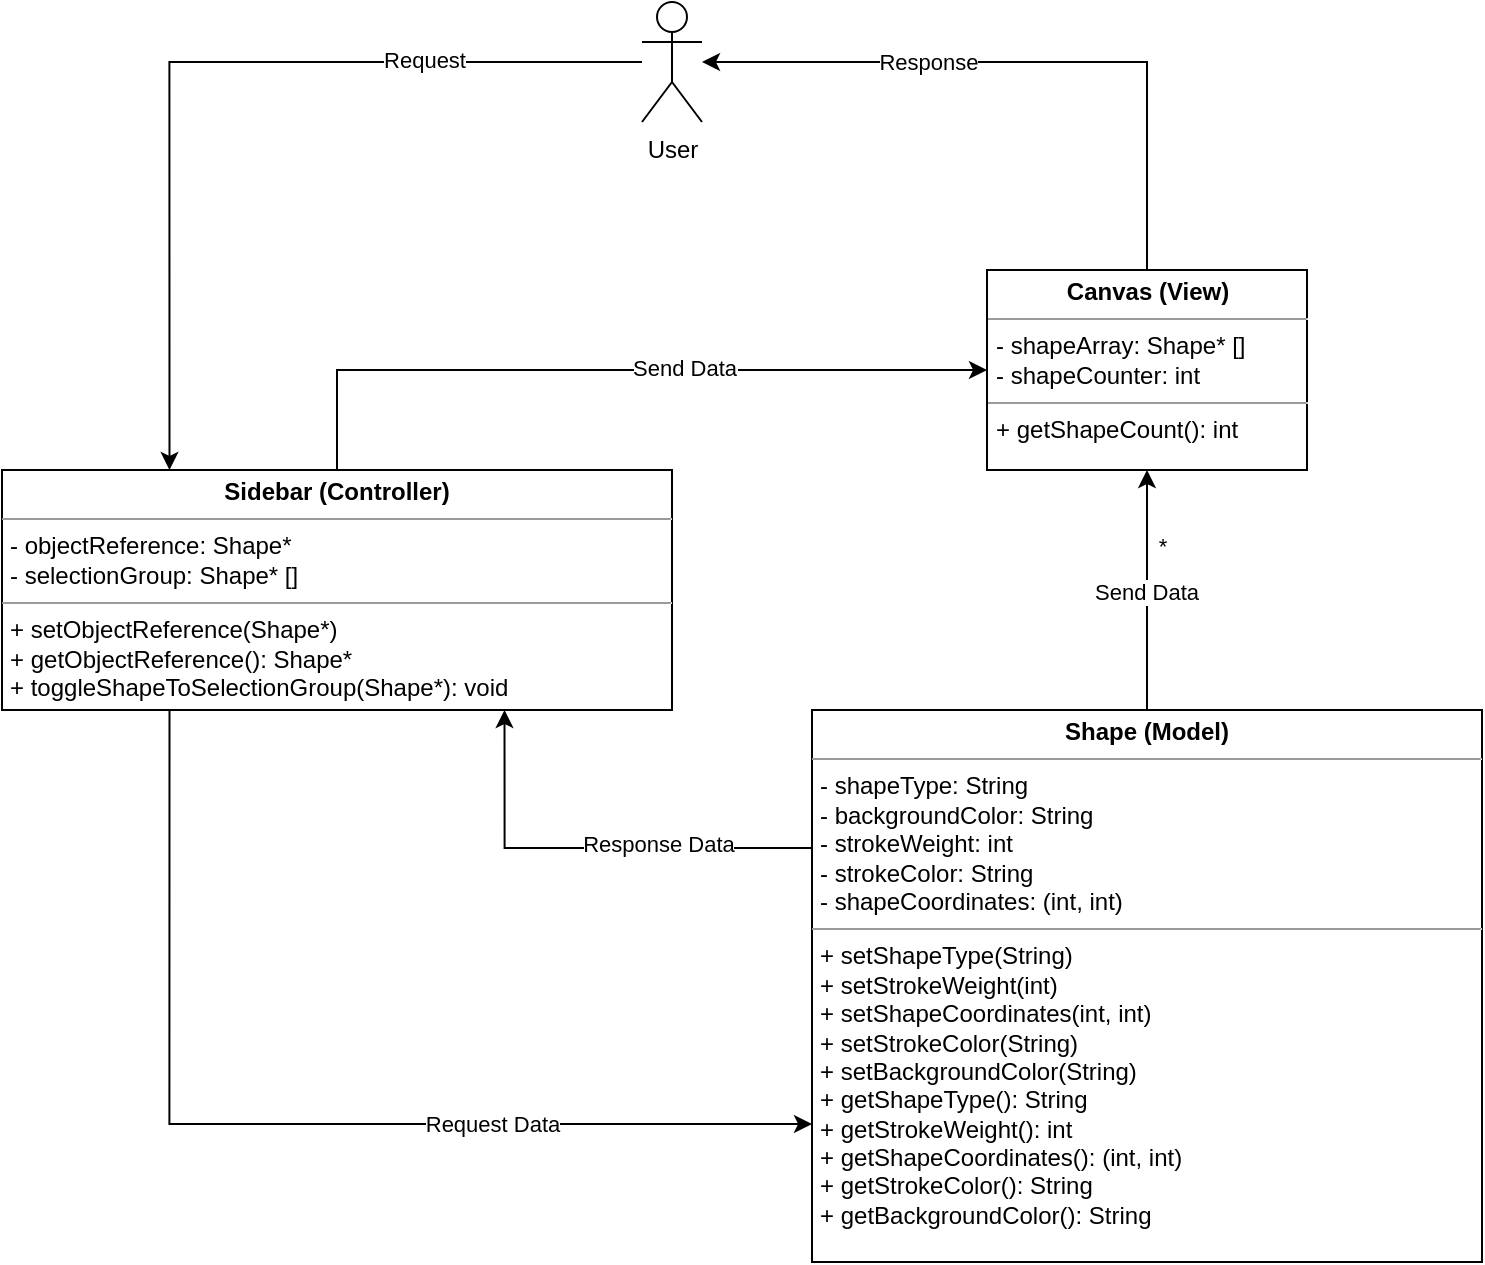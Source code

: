 <mxfile version="22.0.8" type="device" pages="2">
  <diagram id="C5RBs43oDa-KdzZeNtuy" name="Page-1">
    <mxGraphModel dx="2259" dy="522" grid="1" gridSize="10" guides="1" tooltips="1" connect="1" arrows="1" fold="1" page="1" pageScale="1" pageWidth="827" pageHeight="1169" math="0" shadow="0">
      <root>
        <mxCell id="WIyWlLk6GJQsqaUBKTNV-0" />
        <mxCell id="WIyWlLk6GJQsqaUBKTNV-1" parent="WIyWlLk6GJQsqaUBKTNV-0" />
        <mxCell id="G1cYU_ZG29ZDEH0JM6YX-7" style="edgeStyle=orthogonalEdgeStyle;rounded=0;orthogonalLoop=1;jettySize=auto;html=1;exitX=0.5;exitY=0;exitDx=0;exitDy=0;" parent="WIyWlLk6GJQsqaUBKTNV-1" source="G1cYU_ZG29ZDEH0JM6YX-5" target="G1cYU_ZG29ZDEH0JM6YX-4" edge="1">
          <mxGeometry relative="1" as="geometry" />
        </mxCell>
        <mxCell id="G1cYU_ZG29ZDEH0JM6YX-8" value="*" style="edgeLabel;html=1;align=center;verticalAlign=middle;resizable=0;points=[];" parent="G1cYU_ZG29ZDEH0JM6YX-7" vertex="1" connectable="0">
          <mxGeometry x="0.514" y="-2" relative="1" as="geometry">
            <mxPoint x="5" y="9" as="offset" />
          </mxGeometry>
        </mxCell>
        <mxCell id="G1cYU_ZG29ZDEH0JM6YX-27" value="Send Data" style="edgeLabel;html=1;align=center;verticalAlign=middle;resizable=0;points=[];" parent="G1cYU_ZG29ZDEH0JM6YX-7" vertex="1" connectable="0">
          <mxGeometry x="-0.005" y="1" relative="1" as="geometry">
            <mxPoint as="offset" />
          </mxGeometry>
        </mxCell>
        <mxCell id="G1cYU_ZG29ZDEH0JM6YX-4" value="&lt;p style=&quot;margin:0px;margin-top:4px;text-align:center;&quot;&gt;&lt;b&gt;Canvas (View)&lt;/b&gt;&lt;/p&gt;&lt;hr size=&quot;1&quot;&gt;&lt;p style=&quot;margin:0px;margin-left:4px;&quot;&gt;- shapeArray: Shape* []&lt;/p&gt;&lt;p style=&quot;margin:0px;margin-left:4px;&quot;&gt;- shapeCounter: int&lt;/p&gt;&lt;hr size=&quot;1&quot;&gt;&lt;p style=&quot;margin:0px;margin-left:4px;&quot;&gt;+ getShapeCount(): int&lt;/p&gt;" style="verticalAlign=top;align=left;overflow=fill;fontSize=12;fontFamily=Helvetica;html=1;whiteSpace=wrap;" parent="WIyWlLk6GJQsqaUBKTNV-1" vertex="1">
          <mxGeometry x="472.5" y="184" width="160" height="100" as="geometry" />
        </mxCell>
        <mxCell id="G1cYU_ZG29ZDEH0JM6YX-22" style="edgeStyle=orthogonalEdgeStyle;rounded=0;orthogonalLoop=1;jettySize=auto;html=1;exitX=0;exitY=0.25;exitDx=0;exitDy=0;entryX=0.75;entryY=1;entryDx=0;entryDy=0;" parent="WIyWlLk6GJQsqaUBKTNV-1" source="G1cYU_ZG29ZDEH0JM6YX-5" target="G1cYU_ZG29ZDEH0JM6YX-6" edge="1">
          <mxGeometry relative="1" as="geometry" />
        </mxCell>
        <mxCell id="G1cYU_ZG29ZDEH0JM6YX-25" value="Response Data" style="edgeLabel;html=1;align=center;verticalAlign=middle;resizable=0;points=[];" parent="G1cYU_ZG29ZDEH0JM6YX-22" vertex="1" connectable="0">
          <mxGeometry x="-0.303" y="-2" relative="1" as="geometry">
            <mxPoint as="offset" />
          </mxGeometry>
        </mxCell>
        <mxCell id="G1cYU_ZG29ZDEH0JM6YX-5" value="&lt;p style=&quot;margin:0px;margin-top:4px;text-align:center;&quot;&gt;&lt;b&gt;Shape (Model)&lt;/b&gt;&lt;/p&gt;&lt;hr size=&quot;1&quot;&gt;&lt;p style=&quot;margin:0px;margin-left:4px;&quot;&gt;- shapeType: String&lt;/p&gt;&lt;p style=&quot;margin:0px;margin-left:4px;&quot;&gt;- backgroundColor: String&lt;/p&gt;&lt;p style=&quot;margin:0px;margin-left:4px;&quot;&gt;- strokeWeight: int&lt;/p&gt;&lt;p style=&quot;margin:0px;margin-left:4px;&quot;&gt;- strokeColor: String&lt;/p&gt;&lt;p style=&quot;margin:0px;margin-left:4px;&quot;&gt;- shapeCoordinates: (int, int)&lt;/p&gt;&lt;hr size=&quot;1&quot;&gt;&lt;p style=&quot;margin:0px;margin-left:4px;&quot;&gt;+ setShapeType(String)&lt;/p&gt;&lt;p style=&quot;margin:0px;margin-left:4px;&quot;&gt;+ setStrokeWeight(int)&lt;/p&gt;&lt;p style=&quot;margin:0px;margin-left:4px;&quot;&gt;+ setShapeCoordinates(int, int)&lt;/p&gt;&lt;p style=&quot;margin:0px;margin-left:4px;&quot;&gt;+ setStrokeColor(String)&lt;/p&gt;&lt;p style=&quot;margin:0px;margin-left:4px;&quot;&gt;+ setBackgroundColor(String)&lt;/p&gt;&lt;p style=&quot;border-color: var(--border-color); margin: 0px 0px 0px 4px;&quot;&gt;+ getShapeType(): String&lt;/p&gt;&lt;p style=&quot;border-color: var(--border-color); margin: 0px 0px 0px 4px;&quot;&gt;+ getStrokeWeight(): int&lt;/p&gt;&lt;p style=&quot;border-color: var(--border-color); margin: 0px 0px 0px 4px;&quot;&gt;+ getShapeCoordinates(): (int, int)&lt;/p&gt;&lt;p style=&quot;border-color: var(--border-color); margin: 0px 0px 0px 4px;&quot;&gt;+ getStrokeColor(): String&lt;/p&gt;&lt;p style=&quot;border-color: var(--border-color); margin: 0px 0px 0px 4px;&quot;&gt;+ getBackgroundColor(): String&lt;/p&gt;" style="verticalAlign=top;align=left;overflow=fill;fontSize=12;fontFamily=Helvetica;html=1;whiteSpace=wrap;" parent="WIyWlLk6GJQsqaUBKTNV-1" vertex="1">
          <mxGeometry x="385" y="404" width="335" height="276" as="geometry" />
        </mxCell>
        <mxCell id="G1cYU_ZG29ZDEH0JM6YX-10" style="edgeStyle=orthogonalEdgeStyle;rounded=0;orthogonalLoop=1;jettySize=auto;html=1;entryX=0;entryY=0.5;entryDx=0;entryDy=0;exitX=0.5;exitY=0;exitDx=0;exitDy=0;" parent="WIyWlLk6GJQsqaUBKTNV-1" source="G1cYU_ZG29ZDEH0JM6YX-6" target="G1cYU_ZG29ZDEH0JM6YX-4" edge="1">
          <mxGeometry relative="1" as="geometry" />
        </mxCell>
        <mxCell id="G1cYU_ZG29ZDEH0JM6YX-20" value="Send Data" style="edgeLabel;html=1;align=center;verticalAlign=middle;resizable=0;points=[];" parent="G1cYU_ZG29ZDEH0JM6YX-10" vertex="1" connectable="0">
          <mxGeometry x="0.066" y="1" relative="1" as="geometry">
            <mxPoint x="23" as="offset" />
          </mxGeometry>
        </mxCell>
        <mxCell id="G1cYU_ZG29ZDEH0JM6YX-21" style="edgeStyle=orthogonalEdgeStyle;rounded=0;orthogonalLoop=1;jettySize=auto;html=1;exitX=0.25;exitY=1;exitDx=0;exitDy=0;entryX=0;entryY=0.75;entryDx=0;entryDy=0;" parent="WIyWlLk6GJQsqaUBKTNV-1" source="G1cYU_ZG29ZDEH0JM6YX-6" target="G1cYU_ZG29ZDEH0JM6YX-5" edge="1">
          <mxGeometry relative="1" as="geometry" />
        </mxCell>
        <mxCell id="G1cYU_ZG29ZDEH0JM6YX-24" value="Request Data" style="edgeLabel;html=1;align=center;verticalAlign=middle;resizable=0;points=[];" parent="G1cYU_ZG29ZDEH0JM6YX-21" vertex="1" connectable="0">
          <mxGeometry x="0.394" relative="1" as="geometry">
            <mxPoint as="offset" />
          </mxGeometry>
        </mxCell>
        <mxCell id="G1cYU_ZG29ZDEH0JM6YX-6" value="&lt;p style=&quot;margin:0px;margin-top:4px;text-align:center;&quot;&gt;&lt;b&gt;Sidebar (Controller)&lt;/b&gt;&lt;/p&gt;&lt;hr size=&quot;1&quot;&gt;&lt;p style=&quot;margin:0px;margin-left:4px;&quot;&gt;- objectReference: Shape*&lt;/p&gt;&lt;p style=&quot;margin:0px;margin-left:4px;&quot;&gt;- selectionGroup: Shape* []&lt;/p&gt;&lt;hr size=&quot;1&quot;&gt;&lt;p style=&quot;margin:0px;margin-left:4px;&quot;&gt;+ setObjectReference(Shape*)&lt;/p&gt;&lt;p style=&quot;margin:0px;margin-left:4px;&quot;&gt;+ getObjectReference(): Shape*&lt;/p&gt;&lt;p style=&quot;margin:0px;margin-left:4px;&quot;&gt;+ toggleShapeToSelectionGroup(Shape*): void&lt;/p&gt;" style="verticalAlign=top;align=left;overflow=fill;fontSize=12;fontFamily=Helvetica;html=1;whiteSpace=wrap;" parent="WIyWlLk6GJQsqaUBKTNV-1" vertex="1">
          <mxGeometry x="-20" y="284" width="335" height="120" as="geometry" />
        </mxCell>
        <mxCell id="G1cYU_ZG29ZDEH0JM6YX-16" style="edgeStyle=orthogonalEdgeStyle;rounded=0;orthogonalLoop=1;jettySize=auto;html=1;entryX=0.25;entryY=0;entryDx=0;entryDy=0;" parent="WIyWlLk6GJQsqaUBKTNV-1" source="G1cYU_ZG29ZDEH0JM6YX-15" target="G1cYU_ZG29ZDEH0JM6YX-6" edge="1">
          <mxGeometry relative="1" as="geometry">
            <Array as="points">
              <mxPoint x="64" y="80" />
            </Array>
          </mxGeometry>
        </mxCell>
        <mxCell id="G1cYU_ZG29ZDEH0JM6YX-18" value="Request" style="edgeLabel;html=1;align=center;verticalAlign=middle;resizable=0;points=[];" parent="G1cYU_ZG29ZDEH0JM6YX-16" vertex="1" connectable="0">
          <mxGeometry x="-0.211" y="-1" relative="1" as="geometry">
            <mxPoint x="64" as="offset" />
          </mxGeometry>
        </mxCell>
        <mxCell id="G1cYU_ZG29ZDEH0JM6YX-17" style="edgeStyle=orthogonalEdgeStyle;rounded=0;orthogonalLoop=1;jettySize=auto;html=1;exitX=0.5;exitY=0;exitDx=0;exitDy=0;" parent="WIyWlLk6GJQsqaUBKTNV-1" source="G1cYU_ZG29ZDEH0JM6YX-4" target="G1cYU_ZG29ZDEH0JM6YX-15" edge="1">
          <mxGeometry relative="1" as="geometry">
            <Array as="points">
              <mxPoint x="552" y="80" />
            </Array>
          </mxGeometry>
        </mxCell>
        <mxCell id="G1cYU_ZG29ZDEH0JM6YX-19" value="Response" style="edgeLabel;html=1;align=center;verticalAlign=middle;resizable=0;points=[];" parent="G1cYU_ZG29ZDEH0JM6YX-17" vertex="1" connectable="0">
          <mxGeometry x="0.312" y="1" relative="1" as="geometry">
            <mxPoint y="-1" as="offset" />
          </mxGeometry>
        </mxCell>
        <mxCell id="G1cYU_ZG29ZDEH0JM6YX-15" value="User" style="shape=umlActor;verticalLabelPosition=bottom;verticalAlign=top;html=1;" parent="WIyWlLk6GJQsqaUBKTNV-1" vertex="1">
          <mxGeometry x="300" y="50" width="30" height="60" as="geometry" />
        </mxCell>
      </root>
    </mxGraphModel>
  </diagram>
  <diagram id="xTx6uNjelVKEawbtNtX1" name="Page-2">
    <mxGraphModel dx="2085" dy="1414" grid="1" gridSize="10" guides="1" tooltips="1" connect="1" arrows="1" fold="1" page="0" pageScale="1" pageWidth="827" pageHeight="1169" math="0" shadow="0">
      <root>
        <mxCell id="0" />
        <mxCell id="1" parent="0" />
        <mxCell id="EmIPCJ1W1MTTn_AI8kIX-2" style="edgeStyle=orthogonalEdgeStyle;rounded=0;orthogonalLoop=1;jettySize=auto;html=1;entryX=0.5;entryY=0;entryDx=0;entryDy=0;exitX=0;exitY=0.5;exitDx=0;exitDy=0;" edge="1" parent="1" source="qMDkQ5KmVr6-w5JFkjd5-4" target="qMDkQ5KmVr6-w5JFkjd5-24">
          <mxGeometry relative="1" as="geometry">
            <mxPoint x="840" y="-164.0" as="sourcePoint" />
          </mxGeometry>
        </mxCell>
        <mxCell id="EmIPCJ1W1MTTn_AI8kIX-4" value="&lt;font style=&quot;font-size: 15px;&quot;&gt;0...&lt;/font&gt;" style="edgeLabel;html=1;align=center;verticalAlign=middle;resizable=0;points=[];" vertex="1" connectable="0" parent="EmIPCJ1W1MTTn_AI8kIX-2">
          <mxGeometry x="-0.817" y="-1" relative="1" as="geometry">
            <mxPoint x="-340" y="44" as="offset" />
          </mxGeometry>
        </mxCell>
        <mxCell id="qMDkQ5KmVr6-w5JFkjd5-4" value="&lt;p style=&quot;margin: 4px 0px 0px; text-align: center; font-size: 15px;&quot;&gt;&lt;b style=&quot;&quot;&gt;&lt;font style=&quot;font-size: 15px;&quot;&gt;Canvas (View)&lt;/font&gt;&lt;/b&gt;&lt;/p&gt;&lt;hr style=&quot;font-size: 15px;&quot; size=&quot;1&quot;&gt;&lt;p style=&quot;margin: 0px 0px 0px 4px; font-size: 15px;&quot;&gt;&lt;font style=&quot;font-size: 15px;&quot;&gt;- nodes:&amp;nbsp;{ [key: number]: Node }&lt;br&gt;&lt;/font&gt;&lt;/p&gt;&lt;p style=&quot;margin: 0px 0px 0px 4px; font-size: 15px;&quot;&gt;&lt;font style=&quot;font-size: 15px;&quot;&gt;-&amp;nbsp;name: string&amp;nbsp; &amp;nbsp;&amp;nbsp;&lt;/font&gt;&lt;/p&gt;&lt;hr style=&quot;font-size: 15px;&quot; size=&quot;1&quot;&gt;&lt;p style=&quot;margin: 0px 0px 0px 4px; font-size: 15px;&quot;&gt;&lt;font style=&quot;font-size: 15px;&quot;&gt;+ name: string&lt;/font&gt;&lt;/p&gt;&lt;p style=&quot;margin: 0px 0px 0px 4px; font-size: 15px;&quot;&gt;&lt;font style=&quot;font-size: 15px;&quot;&gt;+ getNode(id: number): Node&lt;/font&gt;&lt;/p&gt;&lt;p style=&quot;margin: 0px 0px 0px 4px; font-size: 15px;&quot;&gt;&lt;font style=&quot;font-size: 15px;&quot;&gt;+ getNodes(): {[key: number]: Node}&lt;/font&gt;&lt;/p&gt;&lt;p style=&quot;margin: 0px 0px 0px 4px; font-size: 15px;&quot;&gt;&lt;font style=&quot;font-size: 15px;&quot;&gt;+ getName(): string&lt;/font&gt;&lt;/p&gt;&lt;p style=&quot;margin: 0px 0px 0px 4px; font-size: 15px;&quot;&gt;&lt;font style=&quot;font-size: 15px;&quot;&gt;+ setName(name: string): void&lt;/font&gt;&lt;/p&gt;&lt;p style=&quot;margin: 0px 0px 0px 4px; font-size: 15px;&quot;&gt;&lt;font style=&quot;font-size: 15px;&quot;&gt;+ addNode(node: Node): number&lt;/font&gt;&lt;/p&gt;&lt;p style=&quot;margin: 0px 0px 0px 4px; font-size: 15px;&quot;&gt;&lt;font style=&quot;font-size: 15px;&quot;&gt;+ removeNode(node: Node): void&lt;/font&gt;&lt;/p&gt;&lt;p style=&quot;margin: 0px 0px 0px 4px; font-size: 15px;&quot;&gt;&lt;font style=&quot;font-size: 15px;&quot;&gt;+ removeNodeById(id: number): void&lt;/font&gt;&lt;/p&gt;&lt;p style=&quot;margin: 0px 0px 0px 4px; font-size: 15px;&quot;&gt;&lt;font style=&quot;font-size: 15px;&quot;&gt;- generateId(): number&lt;/font&gt;&lt;/p&gt;" style="verticalAlign=top;align=left;overflow=fill;fontSize=12;fontFamily=Helvetica;html=1;whiteSpace=wrap;" parent="1" vertex="1">
          <mxGeometry x="880" y="-370" width="260" height="258" as="geometry" />
        </mxCell>
        <mxCell id="qMDkQ5KmVr6-w5JFkjd5-33" style="edgeStyle=orthogonalEdgeStyle;rounded=0;orthogonalLoop=1;jettySize=auto;html=1;" parent="1" source="qMDkQ5KmVr6-w5JFkjd5-24" target="qMDkQ5KmVr6-w5JFkjd5-28" edge="1">
          <mxGeometry relative="1" as="geometry">
            <Array as="points">
              <mxPoint x="90" y="-15" />
            </Array>
          </mxGeometry>
        </mxCell>
        <mxCell id="qMDkQ5KmVr6-w5JFkjd5-74" value="&lt;font style=&quot;font-size: 15px;&quot;&gt;1&lt;/font&gt;" style="edgeLabel;html=1;align=center;verticalAlign=middle;resizable=0;points=[];" parent="qMDkQ5KmVr6-w5JFkjd5-33" vertex="1" connectable="0">
          <mxGeometry x="0.789" y="2" relative="1" as="geometry">
            <mxPoint x="-2" y="9" as="offset" />
          </mxGeometry>
        </mxCell>
        <mxCell id="qMDkQ5KmVr6-w5JFkjd5-24" value="&lt;font style=&quot;font-size: 15px;&quot;&gt;Node&lt;/font&gt;" style="swimlane;fontStyle=3;align=center;verticalAlign=top;childLayout=stackLayout;horizontal=1;startSize=26;horizontalStack=0;resizeParent=1;resizeParentMax=0;resizeLast=0;collapsible=1;marginBottom=0;whiteSpace=wrap;html=1;" parent="1" vertex="1">
          <mxGeometry x="330" y="-170" width="340" height="330" as="geometry" />
        </mxCell>
        <mxCell id="qMDkQ5KmVr6-w5JFkjd5-25" value="&lt;p style=&quot;margin: 0px 0px 0px 4px; font-size: 15px;&quot;&gt;&lt;font style=&quot;font-size: 15px;&quot;&gt;&lt;span style=&quot;background-color: initial;&quot;&gt;- backgroundColor: string&lt;/span&gt;&lt;br&gt;&lt;/font&gt;&lt;/p&gt;&lt;p style=&quot;margin: 0px 0px 0px 4px; font-size: 15px;&quot;&gt;&lt;font style=&quot;font-size: 15px;&quot;&gt;- strokeWeight: number&lt;/font&gt;&lt;/p&gt;&lt;p style=&quot;margin: 0px 0px 0px 4px; font-size: 15px;&quot;&gt;&lt;font style=&quot;font-size: 15px;&quot;&gt;- strokeColor: String&lt;/font&gt;&lt;/p&gt;&lt;p style=&quot;margin: 0px 0px 0px 4px; font-size: 15px;&quot;&gt;&lt;font style=&quot;font-size: 15px;&quot;&gt;- coordinates: 2D&lt;/font&gt;&lt;/p&gt;" style="text;strokeColor=none;fillColor=none;align=left;verticalAlign=top;spacingLeft=4;spacingRight=4;overflow=hidden;rotatable=0;points=[[0,0.5],[1,0.5]];portConstraint=eastwest;whiteSpace=wrap;html=1;" parent="qMDkQ5KmVr6-w5JFkjd5-24" vertex="1">
          <mxGeometry y="26" width="340" height="84" as="geometry" />
        </mxCell>
        <mxCell id="qMDkQ5KmVr6-w5JFkjd5-26" value="" style="line;strokeWidth=1;fillColor=none;align=left;verticalAlign=middle;spacingTop=-1;spacingLeft=3;spacingRight=3;rotatable=0;labelPosition=right;points=[];portConstraint=eastwest;strokeColor=inherit;" parent="qMDkQ5KmVr6-w5JFkjd5-24" vertex="1">
          <mxGeometry y="110" width="340" height="8" as="geometry" />
        </mxCell>
        <mxCell id="qMDkQ5KmVr6-w5JFkjd5-27" value="&lt;font style=&quot;font-size: 15px;&quot;&gt;+ Node(backgroundColor: string, strokeWeight: number, strokeColor: string, x: number, y: number)&lt;br&gt;+ getCoordinates(): 2D&lt;br&gt;&lt;span style=&quot;background-color: initial;&quot;&gt;+ setShapeType(String)&lt;br&gt;&lt;/span&gt;&lt;span style=&quot;background-color: initial;&quot;&gt;+ setStrokeWeight(int)&lt;br&gt;&lt;/span&gt;&lt;span style=&quot;background-color: initial;&quot;&gt;+ setShapeCoordinates(int, int)&lt;br&gt;&lt;/span&gt;&lt;span style=&quot;background-color: initial;&quot;&gt;+ setStrokeColor(String)&lt;br&gt;&lt;/span&gt;&lt;span style=&quot;background-color: initial;&quot;&gt;+ setBackgroundColor(String)&lt;br&gt;&lt;/span&gt;&lt;span style=&quot;background-color: initial;&quot;&gt;+ getStrokeWeight(): int&lt;br&gt;&lt;/span&gt;&lt;span style=&quot;background-color: initial;&quot;&gt;+ getCoordinates(): (int, int)&lt;br&gt;&lt;/span&gt;&lt;span style=&quot;background-color: initial;&quot;&gt;+ getColor(): String&lt;br&gt;&lt;/span&gt;&lt;span style=&quot;background-color: initial;&quot;&gt;+ getBackgroundColor(): String&lt;/span&gt;&lt;/font&gt;&lt;span style=&quot;background-color: initial;&quot;&gt;&lt;br&gt;&lt;/span&gt;" style="text;strokeColor=none;fillColor=none;align=left;verticalAlign=top;spacingLeft=4;spacingRight=4;overflow=hidden;rotatable=0;points=[[0,0.5],[1,0.5]];portConstraint=eastwest;whiteSpace=wrap;html=1;" parent="qMDkQ5KmVr6-w5JFkjd5-24" vertex="1">
          <mxGeometry y="118" width="340" height="182" as="geometry" />
        </mxCell>
        <mxCell id="qMDkQ5KmVr6-w5JFkjd5-40" value="&lt;font style=&quot;font-size: 15px;&quot;&gt;+ getType(): String&lt;/font&gt;" style="text;strokeColor=none;fillColor=none;align=left;verticalAlign=top;spacingLeft=4;spacingRight=4;overflow=hidden;rotatable=0;points=[[0,0.5],[1,0.5]];portConstraint=eastwest;whiteSpace=wrap;html=1;fontStyle=2" parent="qMDkQ5KmVr6-w5JFkjd5-24" vertex="1">
          <mxGeometry y="300" width="340" height="30" as="geometry" />
        </mxCell>
        <mxCell id="qMDkQ5KmVr6-w5JFkjd5-28" value="&lt;font style=&quot;font-size: 15px;&quot;&gt;2D&lt;/font&gt;" style="swimlane;fontStyle=3;align=center;verticalAlign=top;childLayout=stackLayout;horizontal=1;startSize=26;horizontalStack=0;resizeParent=1;resizeParentMax=0;resizeLast=0;collapsible=1;marginBottom=0;whiteSpace=wrap;html=1;" parent="1" vertex="1">
          <mxGeometry x="-10" y="20" width="200" height="160" as="geometry" />
        </mxCell>
        <mxCell id="qMDkQ5KmVr6-w5JFkjd5-29" value="&lt;font style=&quot;font-size: 15px;&quot;&gt;- x: number&lt;br&gt;- y: number&lt;/font&gt;" style="text;strokeColor=none;fillColor=none;align=left;verticalAlign=top;spacingLeft=4;spacingRight=4;overflow=hidden;rotatable=0;points=[[0,0.5],[1,0.5]];portConstraint=eastwest;whiteSpace=wrap;html=1;" parent="qMDkQ5KmVr6-w5JFkjd5-28" vertex="1">
          <mxGeometry y="26" width="200" height="44" as="geometry" />
        </mxCell>
        <mxCell id="qMDkQ5KmVr6-w5JFkjd5-30" value="" style="line;strokeWidth=1;fillColor=none;align=left;verticalAlign=middle;spacingTop=-1;spacingLeft=3;spacingRight=3;rotatable=0;labelPosition=right;points=[];portConstraint=eastwest;strokeColor=inherit;" parent="qMDkQ5KmVr6-w5JFkjd5-28" vertex="1">
          <mxGeometry y="70" width="200" height="8" as="geometry" />
        </mxCell>
        <mxCell id="qMDkQ5KmVr6-w5JFkjd5-31" value="&lt;font style=&quot;font-size: 15px;&quot;&gt;+ getX(): number&lt;br&gt;+ getY(): number&lt;br&gt;+ setX(x: number): void&lt;br&gt;+ setY(y: number): void&lt;/font&gt;" style="text;strokeColor=none;fillColor=none;align=left;verticalAlign=top;spacingLeft=4;spacingRight=4;overflow=hidden;rotatable=0;points=[[0,0.5],[1,0.5]];portConstraint=eastwest;whiteSpace=wrap;html=1;" parent="qMDkQ5KmVr6-w5JFkjd5-28" vertex="1">
          <mxGeometry y="78" width="200" height="82" as="geometry" />
        </mxCell>
        <mxCell id="qMDkQ5KmVr6-w5JFkjd5-63" style="edgeStyle=orthogonalEdgeStyle;rounded=0;orthogonalLoop=1;jettySize=auto;html=1;" parent="1" source="qMDkQ5KmVr6-w5JFkjd5-34" target="qMDkQ5KmVr6-w5JFkjd5-55" edge="1">
          <mxGeometry relative="1" as="geometry" />
        </mxCell>
        <mxCell id="qMDkQ5KmVr6-w5JFkjd5-65" style="edgeStyle=orthogonalEdgeStyle;rounded=0;orthogonalLoop=1;jettySize=auto;html=1;dashed=1;endArrow=block;endFill=1;" parent="1" source="qMDkQ5KmVr6-w5JFkjd5-34" target="qMDkQ5KmVr6-w5JFkjd5-24" edge="1">
          <mxGeometry relative="1" as="geometry">
            <Array as="points">
              <mxPoint x="300" y="185" />
              <mxPoint x="360" y="185" />
            </Array>
          </mxGeometry>
        </mxCell>
        <mxCell id="qMDkQ5KmVr6-w5JFkjd5-71" style="edgeStyle=orthogonalEdgeStyle;rounded=0;orthogonalLoop=1;jettySize=auto;html=1;" parent="1" source="qMDkQ5KmVr6-w5JFkjd5-34" target="qMDkQ5KmVr6-w5JFkjd5-43" edge="1">
          <mxGeometry relative="1" as="geometry">
            <Array as="points">
              <mxPoint x="560" y="290" />
            </Array>
          </mxGeometry>
        </mxCell>
        <mxCell id="qMDkQ5KmVr6-w5JFkjd5-73" value="&lt;font style=&quot;font-size: 15px;&quot;&gt;1&lt;/font&gt;" style="edgeLabel;html=1;align=center;verticalAlign=middle;resizable=0;points=[];" parent="qMDkQ5KmVr6-w5JFkjd5-71" vertex="1" connectable="0">
          <mxGeometry x="0.676" y="-1" relative="1" as="geometry">
            <mxPoint as="offset" />
          </mxGeometry>
        </mxCell>
        <mxCell id="qMDkQ5KmVr6-w5JFkjd5-34" value="&lt;font style=&quot;font-size: 15px;&quot;&gt;Shape&lt;/font&gt;" style="swimlane;fontStyle=1;align=center;verticalAlign=top;childLayout=stackLayout;horizontal=1;startSize=26;horizontalStack=0;resizeParent=1;resizeParentMax=0;resizeLast=0;collapsible=1;marginBottom=0;whiteSpace=wrap;html=1;" parent="1" vertex="1">
          <mxGeometry x="110" y="230" width="380" height="130" as="geometry" />
        </mxCell>
        <mxCell id="qMDkQ5KmVr6-w5JFkjd5-39" value="&lt;font style=&quot;font-size: 15px;&quot;&gt;- text: Text&lt;/font&gt;" style="text;strokeColor=none;fillColor=none;align=left;verticalAlign=top;spacingLeft=4;spacingRight=4;overflow=hidden;rotatable=0;points=[[0,0.5],[1,0.5]];portConstraint=eastwest;whiteSpace=wrap;html=1;" parent="qMDkQ5KmVr6-w5JFkjd5-34" vertex="1">
          <mxGeometry y="26" width="380" height="26" as="geometry" />
        </mxCell>
        <mxCell id="qMDkQ5KmVr6-w5JFkjd5-36" value="" style="line;strokeWidth=1;fillColor=none;align=left;verticalAlign=middle;spacingTop=-1;spacingLeft=3;spacingRight=3;rotatable=0;labelPosition=right;points=[];portConstraint=eastwest;strokeColor=inherit;" parent="qMDkQ5KmVr6-w5JFkjd5-34" vertex="1">
          <mxGeometry y="52" width="380" height="8" as="geometry" />
        </mxCell>
        <mxCell id="qMDkQ5KmVr6-w5JFkjd5-38" value="&lt;font style=&quot;font-size: 15px;&quot;&gt;+ Shape(x: number, y: number, type: ShapeType) // other parameters are filled in with hard coded values&lt;br&gt;+ getType(): String&lt;/font&gt;" style="text;strokeColor=none;fillColor=none;align=left;verticalAlign=top;spacingLeft=4;spacingRight=4;overflow=hidden;rotatable=0;points=[[0,0.5],[1,0.5]];portConstraint=eastwest;whiteSpace=wrap;html=1;" parent="qMDkQ5KmVr6-w5JFkjd5-34" vertex="1">
          <mxGeometry y="60" width="380" height="70" as="geometry" />
        </mxCell>
        <mxCell id="qMDkQ5KmVr6-w5JFkjd5-68" style="edgeStyle=orthogonalEdgeStyle;rounded=0;orthogonalLoop=1;jettySize=auto;html=1;" parent="1" source="qMDkQ5KmVr6-w5JFkjd5-43" target="qMDkQ5KmVr6-w5JFkjd5-66" edge="1">
          <mxGeometry relative="1" as="geometry" />
        </mxCell>
        <mxCell id="qMDkQ5KmVr6-w5JFkjd5-69" style="edgeStyle=orthogonalEdgeStyle;rounded=0;orthogonalLoop=1;jettySize=auto;html=1;dashed=1;endArrow=block;endFill=1;" parent="1" source="qMDkQ5KmVr6-w5JFkjd5-43" target="qMDkQ5KmVr6-w5JFkjd5-24" edge="1">
          <mxGeometry relative="1" as="geometry">
            <Array as="points">
              <mxPoint x="690" y="260" />
              <mxPoint x="640" y="260" />
            </Array>
          </mxGeometry>
        </mxCell>
        <mxCell id="qMDkQ5KmVr6-w5JFkjd5-43" value="&lt;font style=&quot;font-size: 15px;&quot;&gt;Text&lt;/font&gt;" style="swimlane;fontStyle=1;align=center;verticalAlign=top;childLayout=stackLayout;horizontal=1;startSize=26;horizontalStack=0;resizeParent=1;resizeParentMax=0;resizeLast=0;collapsible=1;marginBottom=0;whiteSpace=wrap;html=1;" parent="1" vertex="1">
          <mxGeometry x="540" y="380" width="290" height="150" as="geometry" />
        </mxCell>
        <mxCell id="qMDkQ5KmVr6-w5JFkjd5-44" value="&lt;font style=&quot;font-size: 15px;&quot;&gt;- text: string&lt;/font&gt;" style="text;strokeColor=none;fillColor=none;align=left;verticalAlign=top;spacingLeft=4;spacingRight=4;overflow=hidden;rotatable=0;points=[[0,0.5],[1,0.5]];portConstraint=eastwest;whiteSpace=wrap;html=1;" parent="qMDkQ5KmVr6-w5JFkjd5-43" vertex="1">
          <mxGeometry y="26" width="290" height="26" as="geometry" />
        </mxCell>
        <mxCell id="qMDkQ5KmVr6-w5JFkjd5-45" value="" style="line;strokeWidth=1;fillColor=none;align=left;verticalAlign=middle;spacingTop=-1;spacingLeft=3;spacingRight=3;rotatable=0;labelPosition=right;points=[];portConstraint=eastwest;strokeColor=inherit;" parent="qMDkQ5KmVr6-w5JFkjd5-43" vertex="1">
          <mxGeometry y="52" width="290" height="8" as="geometry" />
        </mxCell>
        <mxCell id="qMDkQ5KmVr6-w5JFkjd5-46" value="&lt;font style=&quot;font-size: 15px;&quot;&gt;+ Text(x: number, y: number, type: TextType, text: string) // other parameters are filled in with hard coded values&lt;br&gt;+ getType(): String&lt;/font&gt;" style="text;strokeColor=none;fillColor=none;align=left;verticalAlign=top;spacingLeft=4;spacingRight=4;overflow=hidden;rotatable=0;points=[[0,0.5],[1,0.5]];portConstraint=eastwest;whiteSpace=wrap;html=1;" parent="qMDkQ5KmVr6-w5JFkjd5-43" vertex="1">
          <mxGeometry y="60" width="290" height="90" as="geometry" />
        </mxCell>
        <mxCell id="qMDkQ5KmVr6-w5JFkjd5-55" value="&lt;font style=&quot;font-size: 15px;&quot;&gt;ShapeType (enum)&lt;/font&gt;" style="swimlane;fontStyle=0;childLayout=stackLayout;horizontal=1;startSize=26;fillColor=none;horizontalStack=0;resizeParent=1;resizeParentMax=0;resizeLast=0;collapsible=1;marginBottom=0;whiteSpace=wrap;html=1;" parent="1" vertex="1">
          <mxGeometry x="215" y="420" width="170" height="100" as="geometry" />
        </mxCell>
        <mxCell id="qMDkQ5KmVr6-w5JFkjd5-56" value="&lt;font style=&quot;font-size: 15px;&quot;&gt;CIRCLE, RECTANGLE, BUBBLE_1, BUBBLE_2, DIAMOND&lt;/font&gt;" style="text;strokeColor=none;fillColor=none;align=left;verticalAlign=top;spacingLeft=4;spacingRight=4;overflow=hidden;rotatable=0;points=[[0,0.5],[1,0.5]];portConstraint=eastwest;whiteSpace=wrap;html=1;" parent="qMDkQ5KmVr6-w5JFkjd5-55" vertex="1">
          <mxGeometry y="26" width="170" height="74" as="geometry" />
        </mxCell>
        <mxCell id="qMDkQ5KmVr6-w5JFkjd5-66" value="&lt;font style=&quot;font-size: 15px;&quot;&gt;TextType (enum)&lt;/font&gt;" style="swimlane;fontStyle=0;childLayout=stackLayout;horizontal=1;startSize=26;fillColor=none;horizontalStack=0;resizeParent=1;resizeParentMax=0;resizeLast=0;collapsible=1;marginBottom=0;whiteSpace=wrap;html=1;" parent="1" vertex="1">
          <mxGeometry x="615" y="600" width="140" height="90" as="geometry" />
        </mxCell>
        <mxCell id="qMDkQ5KmVr6-w5JFkjd5-67" value="&lt;font style=&quot;font-size: 15px;&quot;&gt;HEADING_1, BODY_1, SUBHEADING_1&lt;/font&gt;" style="text;strokeColor=none;fillColor=none;align=left;verticalAlign=top;spacingLeft=4;spacingRight=4;overflow=hidden;rotatable=0;points=[[0,0.5],[1,0.5]];portConstraint=eastwest;whiteSpace=wrap;html=1;" parent="qMDkQ5KmVr6-w5JFkjd5-66" vertex="1">
          <mxGeometry y="26" width="140" height="64" as="geometry" />
        </mxCell>
        <mxCell id="EmIPCJ1W1MTTn_AI8kIX-3" style="edgeStyle=orthogonalEdgeStyle;rounded=0;orthogonalLoop=1;jettySize=auto;html=1;entryX=0.5;entryY=0;entryDx=0;entryDy=0;fontSize=15;" edge="1" parent="1" source="EmIPCJ1W1MTTn_AI8kIX-1" target="qMDkQ5KmVr6-w5JFkjd5-4">
          <mxGeometry relative="1" as="geometry" />
        </mxCell>
        <mxCell id="EmIPCJ1W1MTTn_AI8kIX-5" value="&lt;font style=&quot;font-size: 15px;&quot;&gt;0...&lt;/font&gt;" style="edgeLabel;html=1;align=center;verticalAlign=middle;resizable=0;points=[];" vertex="1" connectable="0" parent="EmIPCJ1W1MTTn_AI8kIX-3">
          <mxGeometry x="0.868" y="-1" relative="1" as="geometry">
            <mxPoint as="offset" />
          </mxGeometry>
        </mxCell>
        <mxCell id="EmIPCJ1W1MTTn_AI8kIX-1" value="&lt;p style=&quot;margin: 4px 0px 0px; text-align: center; font-size: 15px;&quot;&gt;&lt;b style=&quot;&quot;&gt;&lt;font style=&quot;font-size: 15px;&quot;&gt;Workbook&lt;/font&gt;&lt;/b&gt;&lt;/p&gt;&lt;hr style=&quot;font-size: 15px;&quot; size=&quot;1&quot;&gt;&lt;p style=&quot;margin: 0px 0px 0px 4px; font-size: 15px;&quot;&gt;&lt;font style=&quot;font-size: 15px;&quot;&gt;- canvases: Canvas[]&lt;/font&gt;&lt;/p&gt;&lt;p style=&quot;margin: 0px 0px 0px 4px; font-size: 15px;&quot;&gt;&lt;font style=&quot;font-size: 15px;&quot;&gt;- name: string&lt;/font&gt;&lt;/p&gt;&lt;p style=&quot;margin: 0px 0px 0px 4px; font-size: 15px;&quot;&gt;&lt;font style=&quot;font-size: 15px;&quot;&gt;- savePathname: string&lt;/font&gt;&lt;/p&gt;&lt;p style=&quot;margin: 0px 0px 0px 4px; font-size: 15px;&quot;&gt;&lt;font style=&quot;font-size: 15px;&quot;&gt;- activeCanvas: number&lt;/font&gt;&lt;/p&gt;&lt;hr style=&quot;font-size: 15px;&quot; size=&quot;1&quot;&gt;&lt;p style=&quot;margin: 0px 0px 0px 4px; font-size: 15px;&quot;&gt;&lt;font style=&quot;font-size: 15px;&quot;&gt;+ constructor(name: string)&lt;/font&gt;&lt;/p&gt;&lt;p style=&quot;margin: 0px 0px 0px 4px; font-size: 15px;&quot;&gt;&lt;font style=&quot;font-size: 15px;&quot;&gt;+ addCanvas(): Canvas&lt;/font&gt;&lt;/p&gt;&lt;p style=&quot;margin: 0px 0px 0px 4px; font-size: 15px;&quot;&gt;&lt;font style=&quot;font-size: 15px;&quot;&gt;+ removeCanvas(canvas: Canvas): void&lt;/font&gt;&lt;/p&gt;&lt;p style=&quot;margin: 0px 0px 0px 4px; font-size: 15px;&quot;&gt;&lt;font style=&quot;font-size: 15px;&quot;&gt;+ getCanvas(index: number): Canvas&lt;/font&gt;&lt;/p&gt;&lt;p style=&quot;margin: 0px 0px 0px 4px; font-size: 15px;&quot;&gt;&lt;font style=&quot;font-size: 15px;&quot;&gt;+ getActiveCanvas(): Canvas | null&lt;/font&gt;&lt;/p&gt;&lt;p style=&quot;margin: 0px 0px 0px 4px; font-size: 15px;&quot;&gt;&lt;font style=&quot;font-size: 15px;&quot;&gt;+ getName(): string&lt;/font&gt;&lt;/p&gt;&lt;p style=&quot;margin: 0px 0px 0px 4px; font-size: 15px;&quot;&gt;&lt;font style=&quot;font-size: 15px;&quot;&gt;+ setName(name: string): void&lt;/font&gt;&lt;/p&gt;" style="verticalAlign=top;align=left;overflow=fill;fontSize=12;fontFamily=Helvetica;html=1;whiteSpace=wrap;" vertex="1" parent="1">
          <mxGeometry x="1300" y="-600" width="210" height="321" as="geometry" />
        </mxCell>
      </root>
    </mxGraphModel>
  </diagram>
</mxfile>
